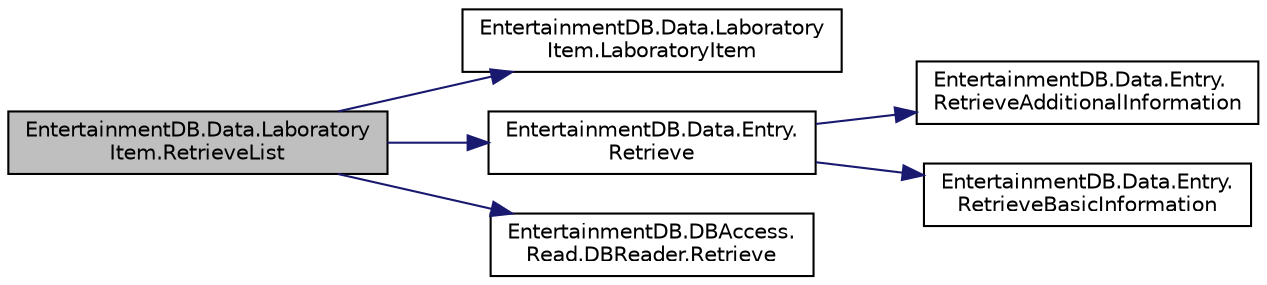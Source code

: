 digraph "EntertainmentDB.Data.LaboratoryItem.RetrieveList"
{
 // LATEX_PDF_SIZE
  edge [fontname="Helvetica",fontsize="10",labelfontname="Helvetica",labelfontsize="10"];
  node [fontname="Helvetica",fontsize="10",shape=record];
  rankdir="LR";
  Node1 [label="EntertainmentDB.Data.Laboratory\lItem.RetrieveList",height=0.2,width=0.4,color="black", fillcolor="grey75", style="filled", fontcolor="black",tooltip="Retrieves a list of laboratory items from the database."];
  Node1 -> Node2 [color="midnightblue",fontsize="10",style="solid",fontname="Helvetica"];
  Node2 [label="EntertainmentDB.Data.Laboratory\lItem.LaboratoryItem",height=0.2,width=0.4,color="black", fillcolor="white", style="filled",URL="$dc/d25/class_entertainment_d_b_1_1_data_1_1_laboratory_item.html#ac6ccfb16994a3df68e899fa40b951987",tooltip="Initializes a laboratory item with an empty id string."];
  Node1 -> Node3 [color="midnightblue",fontsize="10",style="solid",fontname="Helvetica"];
  Node3 [label="EntertainmentDB.Data.Entry.\lRetrieve",height=0.2,width=0.4,color="black", fillcolor="white", style="filled",URL="$dd/d79/class_entertainment_d_b_1_1_data_1_1_entry.html#a179b02ba040f9f25b2e1a535e7719652",tooltip="Retrieves the information of the entry from the database."];
  Node3 -> Node4 [color="midnightblue",fontsize="10",style="solid",fontname="Helvetica"];
  Node4 [label="EntertainmentDB.Data.Entry.\lRetrieveAdditionalInformation",height=0.2,width=0.4,color="black", fillcolor="white", style="filled",URL="$dd/d79/class_entertainment_d_b_1_1_data_1_1_entry.html#a0dca3986dd33f53ab7f789a44aeb8446",tooltip="Retrieves the additional information of the entry from the database."];
  Node3 -> Node5 [color="midnightblue",fontsize="10",style="solid",fontname="Helvetica"];
  Node5 [label="EntertainmentDB.Data.Entry.\lRetrieveBasicInformation",height=0.2,width=0.4,color="black", fillcolor="white", style="filled",URL="$dd/d79/class_entertainment_d_b_1_1_data_1_1_entry.html#a7e9f24afc9fc96ae2ad977c846bc6da8",tooltip="Retrieves the basic information of the entry from the database."];
  Node1 -> Node6 [color="midnightblue",fontsize="10",style="solid",fontname="Helvetica"];
  Node6 [label="EntertainmentDB.DBAccess.\lRead.DBReader.Retrieve",height=0.2,width=0.4,color="black", fillcolor="white", style="filled",URL="$d8/dcd/class_entertainment_d_b_1_1_d_b_access_1_1_read_1_1_d_b_reader.html#a408d344f093a53d1143079a2d1574cf6",tooltip="Retrieves the information from the database."];
}
